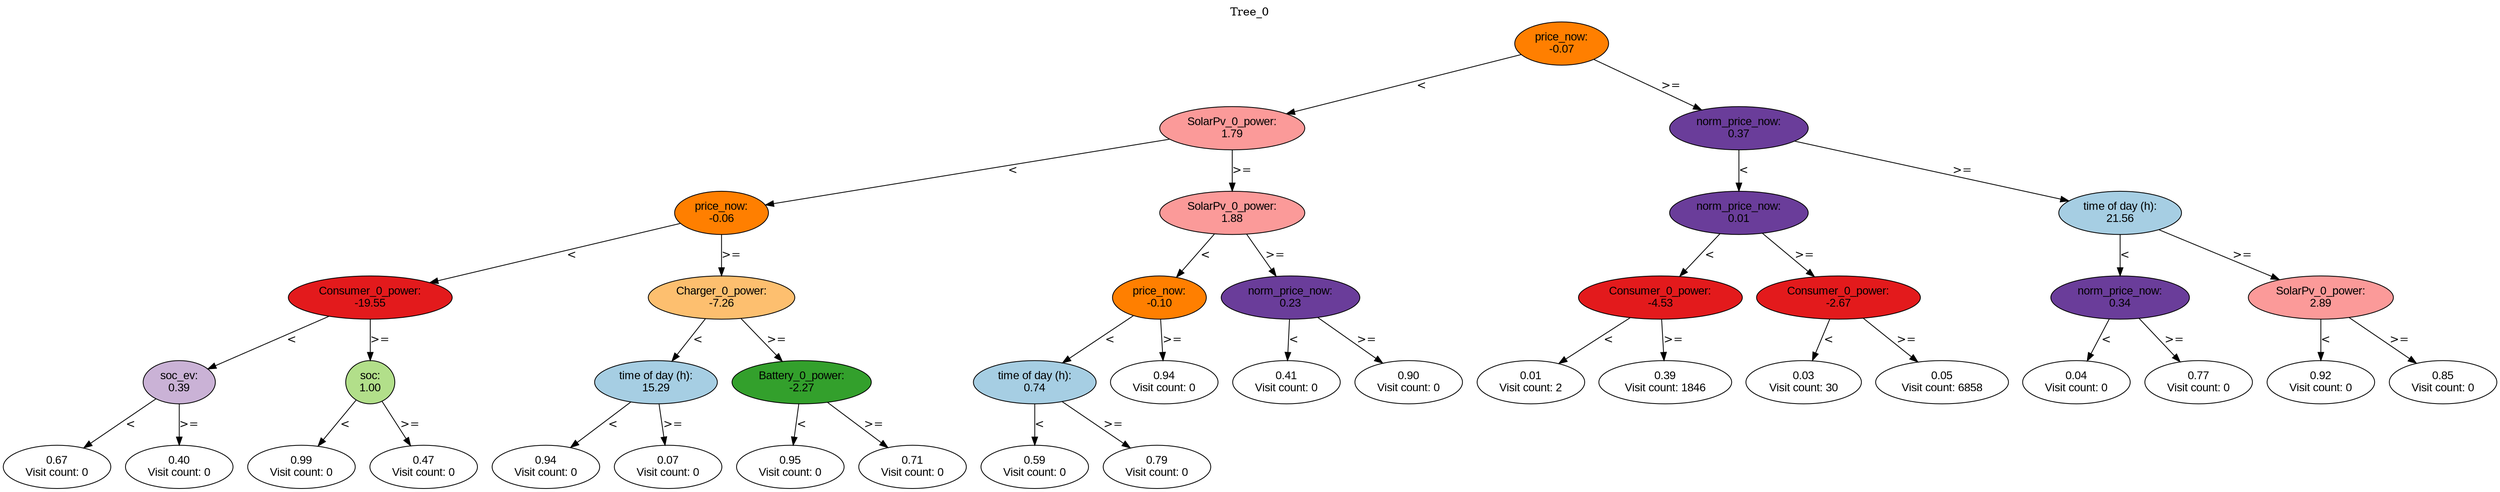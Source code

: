 digraph BST {
    node [fontname="Arial" style=filled colorscheme=paired12];
    0 [ label = "price_now:
-0.07" fillcolor=8];
    1 [ label = "SolarPv_0_power:
1.79" fillcolor=5];
    2 [ label = "price_now:
-0.06" fillcolor=8];
    3 [ label = "Consumer_0_power:
-19.55" fillcolor=6];
    4 [ label = "soc_ev:
0.39" fillcolor=9];
    5 [ label = "0.67
Visit count: 0" fillcolor=white];
    6 [ label = "0.40
Visit count: 0" fillcolor=white];
    7 [ label = "soc:
1.00" fillcolor=3];
    8 [ label = "0.99
Visit count: 0" fillcolor=white];
    9 [ label = "0.47
Visit count: 0" fillcolor=white];
    10 [ label = "Charger_0_power:
-7.26" fillcolor=7];
    11 [ label = "time of day (h):
15.29" fillcolor=1];
    12 [ label = "0.94
Visit count: 0" fillcolor=white];
    13 [ label = "0.07
Visit count: 0" fillcolor=white];
    14 [ label = "Battery_0_power:
-2.27" fillcolor=4];
    15 [ label = "0.95
Visit count: 0" fillcolor=white];
    16 [ label = "0.71
Visit count: 0" fillcolor=white];
    17 [ label = "SolarPv_0_power:
1.88" fillcolor=5];
    18 [ label = "price_now:
-0.10" fillcolor=8];
    19 [ label = "time of day (h):
0.74" fillcolor=1];
    20 [ label = "0.59
Visit count: 0" fillcolor=white];
    21 [ label = "0.79
Visit count: 0" fillcolor=white];
    22 [ label = "0.94
Visit count: 0" fillcolor=white];
    23 [ label = "norm_price_now:
0.23" fillcolor=10];
    24 [ label = "0.41
Visit count: 0" fillcolor=white];
    25 [ label = "0.90
Visit count: 0" fillcolor=white];
    26 [ label = "norm_price_now:
0.37" fillcolor=10];
    27 [ label = "norm_price_now:
0.01" fillcolor=10];
    28 [ label = "Consumer_0_power:
-4.53" fillcolor=6];
    29 [ label = "0.01
Visit count: 2" fillcolor=white];
    30 [ label = "0.39
Visit count: 1846" fillcolor=white];
    31 [ label = "Consumer_0_power:
-2.67" fillcolor=6];
    32 [ label = "0.03
Visit count: 30" fillcolor=white];
    33 [ label = "0.05
Visit count: 6858" fillcolor=white];
    34 [ label = "time of day (h):
21.56" fillcolor=1];
    35 [ label = "norm_price_now:
0.34" fillcolor=10];
    36 [ label = "0.04
Visit count: 0" fillcolor=white];
    37 [ label = "0.77
Visit count: 0" fillcolor=white];
    38 [ label = "SolarPv_0_power:
2.89" fillcolor=5];
    39 [ label = "0.92
Visit count: 0" fillcolor=white];
    40 [ label = "0.85
Visit count: 0" fillcolor=white];

    0  -> 1[ label = "<"];
    0  -> 26[ label = ">="];
    1  -> 2[ label = "<"];
    1  -> 17[ label = ">="];
    2  -> 3[ label = "<"];
    2  -> 10[ label = ">="];
    3  -> 4[ label = "<"];
    3  -> 7[ label = ">="];
    4  -> 5[ label = "<"];
    4  -> 6[ label = ">="];
    7  -> 8[ label = "<"];
    7  -> 9[ label = ">="];
    10  -> 11[ label = "<"];
    10  -> 14[ label = ">="];
    11  -> 12[ label = "<"];
    11  -> 13[ label = ">="];
    14  -> 15[ label = "<"];
    14  -> 16[ label = ">="];
    17  -> 18[ label = "<"];
    17  -> 23[ label = ">="];
    18  -> 19[ label = "<"];
    18  -> 22[ label = ">="];
    19  -> 20[ label = "<"];
    19  -> 21[ label = ">="];
    23  -> 24[ label = "<"];
    23  -> 25[ label = ">="];
    26  -> 27[ label = "<"];
    26  -> 34[ label = ">="];
    27  -> 28[ label = "<"];
    27  -> 31[ label = ">="];
    28  -> 29[ label = "<"];
    28  -> 30[ label = ">="];
    31  -> 32[ label = "<"];
    31  -> 33[ label = ">="];
    34  -> 35[ label = "<"];
    34  -> 38[ label = ">="];
    35  -> 36[ label = "<"];
    35  -> 37[ label = ">="];
    38  -> 39[ label = "<"];
    38  -> 40[ label = ">="];

    labelloc="t";
    label="Tree_0";
}